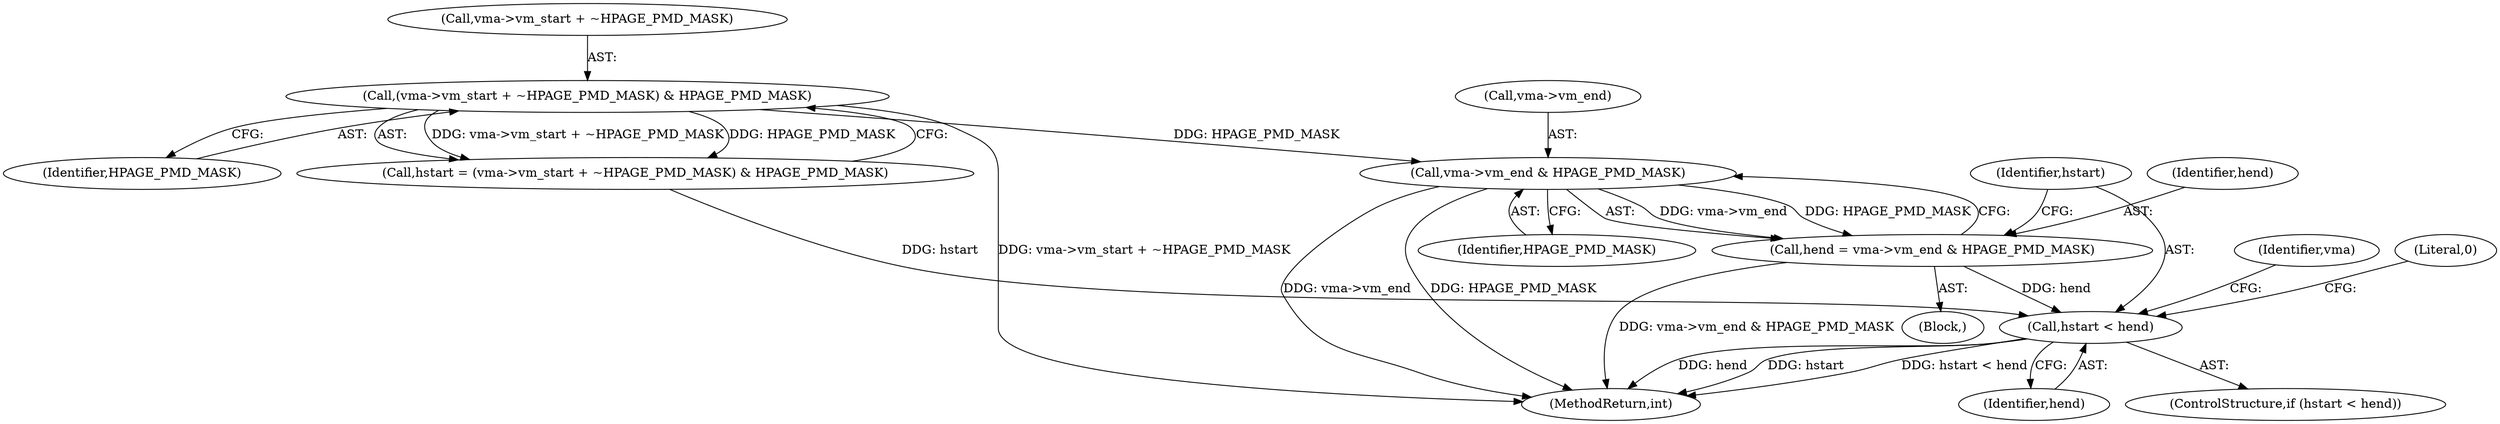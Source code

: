 digraph "0_linux_78f11a255749d09025f54d4e2df4fbcb031530e2_1@pointer" {
"1000141" [label="(Call,vma->vm_end & HPAGE_PMD_MASK)"];
"1000132" [label="(Call,(vma->vm_start + ~HPAGE_PMD_MASK) & HPAGE_PMD_MASK)"];
"1000139" [label="(Call,hend = vma->vm_end & HPAGE_PMD_MASK)"];
"1000147" [label="(Call,hstart < hend)"];
"1000148" [label="(Identifier,hstart)"];
"1000152" [label="(Identifier,vma)"];
"1000142" [label="(Call,vma->vm_end)"];
"1000138" [label="(Identifier,HPAGE_PMD_MASK)"];
"1000147" [label="(Call,hstart < hend)"];
"1000141" [label="(Call,vma->vm_end & HPAGE_PMD_MASK)"];
"1000130" [label="(Call,hstart = (vma->vm_start + ~HPAGE_PMD_MASK) & HPAGE_PMD_MASK)"];
"1000139" [label="(Call,hend = vma->vm_end & HPAGE_PMD_MASK)"];
"1000105" [label="(Block,)"];
"1000149" [label="(Identifier,hend)"];
"1000132" [label="(Call,(vma->vm_start + ~HPAGE_PMD_MASK) & HPAGE_PMD_MASK)"];
"1000146" [label="(ControlStructure,if (hstart < hend))"];
"1000140" [label="(Identifier,hend)"];
"1000154" [label="(Literal,0)"];
"1000133" [label="(Call,vma->vm_start + ~HPAGE_PMD_MASK)"];
"1000145" [label="(Identifier,HPAGE_PMD_MASK)"];
"1000155" [label="(MethodReturn,int)"];
"1000141" -> "1000139"  [label="AST: "];
"1000141" -> "1000145"  [label="CFG: "];
"1000142" -> "1000141"  [label="AST: "];
"1000145" -> "1000141"  [label="AST: "];
"1000139" -> "1000141"  [label="CFG: "];
"1000141" -> "1000155"  [label="DDG: vma->vm_end"];
"1000141" -> "1000155"  [label="DDG: HPAGE_PMD_MASK"];
"1000141" -> "1000139"  [label="DDG: vma->vm_end"];
"1000141" -> "1000139"  [label="DDG: HPAGE_PMD_MASK"];
"1000132" -> "1000141"  [label="DDG: HPAGE_PMD_MASK"];
"1000132" -> "1000130"  [label="AST: "];
"1000132" -> "1000138"  [label="CFG: "];
"1000133" -> "1000132"  [label="AST: "];
"1000138" -> "1000132"  [label="AST: "];
"1000130" -> "1000132"  [label="CFG: "];
"1000132" -> "1000155"  [label="DDG: vma->vm_start + ~HPAGE_PMD_MASK"];
"1000132" -> "1000130"  [label="DDG: vma->vm_start + ~HPAGE_PMD_MASK"];
"1000132" -> "1000130"  [label="DDG: HPAGE_PMD_MASK"];
"1000139" -> "1000105"  [label="AST: "];
"1000140" -> "1000139"  [label="AST: "];
"1000148" -> "1000139"  [label="CFG: "];
"1000139" -> "1000155"  [label="DDG: vma->vm_end & HPAGE_PMD_MASK"];
"1000139" -> "1000147"  [label="DDG: hend"];
"1000147" -> "1000146"  [label="AST: "];
"1000147" -> "1000149"  [label="CFG: "];
"1000148" -> "1000147"  [label="AST: "];
"1000149" -> "1000147"  [label="AST: "];
"1000152" -> "1000147"  [label="CFG: "];
"1000154" -> "1000147"  [label="CFG: "];
"1000147" -> "1000155"  [label="DDG: hstart < hend"];
"1000147" -> "1000155"  [label="DDG: hend"];
"1000147" -> "1000155"  [label="DDG: hstart"];
"1000130" -> "1000147"  [label="DDG: hstart"];
}
